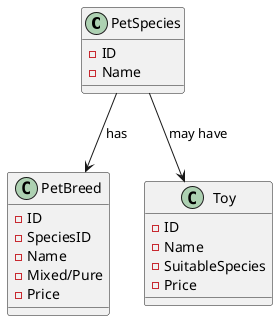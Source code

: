 @startuml PetStore

class PetSpecies {
    - ID
    - Name

    ' __construct()
    ' getName()
    ' getSpeciesInfo()
}

class PetBreed {
    - ID
    - SpeciesID
    - Name
    - Mixed/Pure 
    - Price 
    ' is the price dependent on the breed alone or also the specie. Because a cat doesn't have the same price as a dog, same for a bird.
}

class Toy {
    - ID
    - Name
    - SuitableSpecies
    - Price
}

PetSpecies --> PetBreed : has
PetSpecies --> Toy : may have
@enduml
